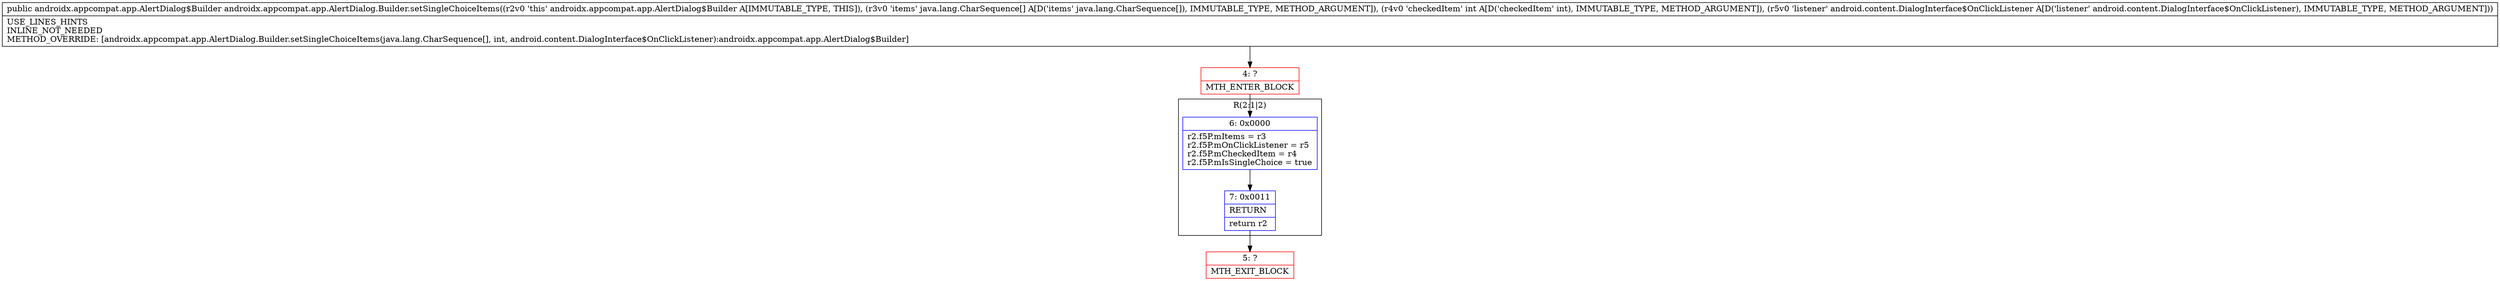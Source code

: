 digraph "CFG forandroidx.appcompat.app.AlertDialog.Builder.setSingleChoiceItems([Ljava\/lang\/CharSequence;ILandroid\/content\/DialogInterface$OnClickListener;)Landroidx\/appcompat\/app\/AlertDialog$Builder;" {
subgraph cluster_Region_1894411999 {
label = "R(2:1|2)";
node [shape=record,color=blue];
Node_6 [shape=record,label="{6\:\ 0x0000|r2.f5P.mItems = r3\lr2.f5P.mOnClickListener = r5\lr2.f5P.mCheckedItem = r4\lr2.f5P.mIsSingleChoice = true\l}"];
Node_7 [shape=record,label="{7\:\ 0x0011|RETURN\l|return r2\l}"];
}
Node_4 [shape=record,color=red,label="{4\:\ ?|MTH_ENTER_BLOCK\l}"];
Node_5 [shape=record,color=red,label="{5\:\ ?|MTH_EXIT_BLOCK\l}"];
MethodNode[shape=record,label="{public androidx.appcompat.app.AlertDialog$Builder androidx.appcompat.app.AlertDialog.Builder.setSingleChoiceItems((r2v0 'this' androidx.appcompat.app.AlertDialog$Builder A[IMMUTABLE_TYPE, THIS]), (r3v0 'items' java.lang.CharSequence[] A[D('items' java.lang.CharSequence[]), IMMUTABLE_TYPE, METHOD_ARGUMENT]), (r4v0 'checkedItem' int A[D('checkedItem' int), IMMUTABLE_TYPE, METHOD_ARGUMENT]), (r5v0 'listener' android.content.DialogInterface$OnClickListener A[D('listener' android.content.DialogInterface$OnClickListener), IMMUTABLE_TYPE, METHOD_ARGUMENT]))  | USE_LINES_HINTS\lINLINE_NOT_NEEDED\lMETHOD_OVERRIDE: [androidx.appcompat.app.AlertDialog.Builder.setSingleChoiceItems(java.lang.CharSequence[], int, android.content.DialogInterface$OnClickListener):androidx.appcompat.app.AlertDialog$Builder]\l}"];
MethodNode -> Node_4;Node_6 -> Node_7;
Node_7 -> Node_5;
Node_4 -> Node_6;
}

